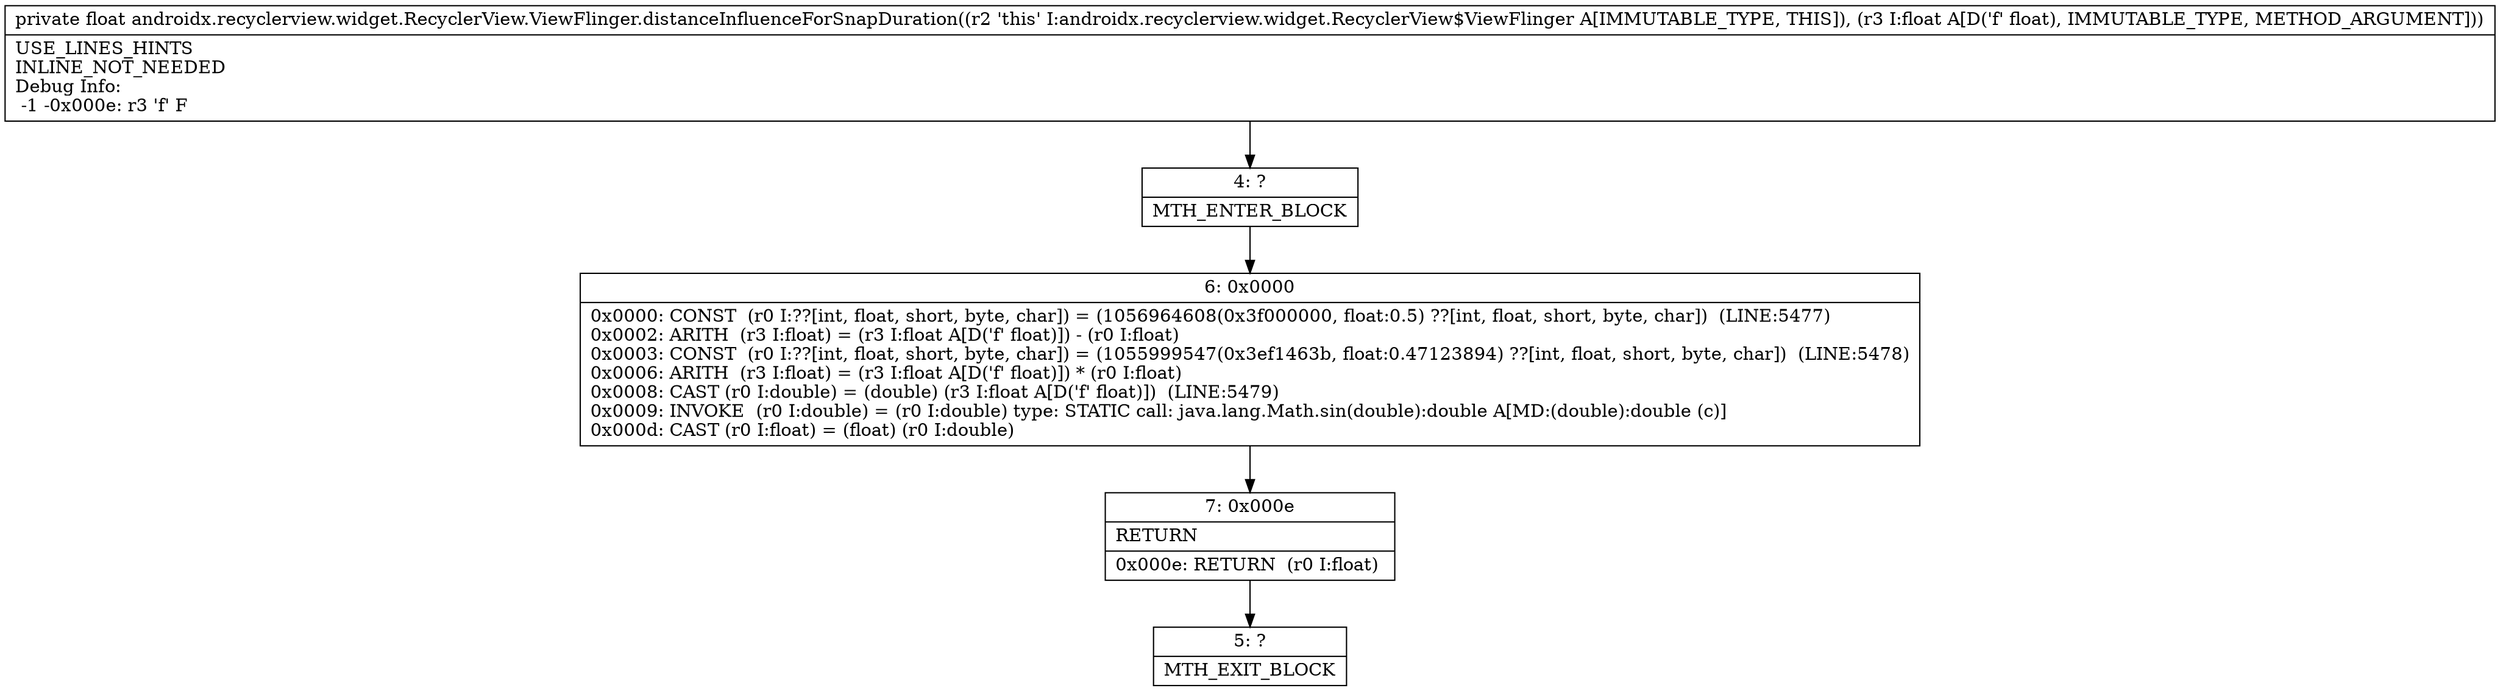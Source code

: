 digraph "CFG forandroidx.recyclerview.widget.RecyclerView.ViewFlinger.distanceInfluenceForSnapDuration(F)F" {
Node_4 [shape=record,label="{4\:\ ?|MTH_ENTER_BLOCK\l}"];
Node_6 [shape=record,label="{6\:\ 0x0000|0x0000: CONST  (r0 I:??[int, float, short, byte, char]) = (1056964608(0x3f000000, float:0.5) ??[int, float, short, byte, char])  (LINE:5477)\l0x0002: ARITH  (r3 I:float) = (r3 I:float A[D('f' float)]) \- (r0 I:float) \l0x0003: CONST  (r0 I:??[int, float, short, byte, char]) = (1055999547(0x3ef1463b, float:0.47123894) ??[int, float, short, byte, char])  (LINE:5478)\l0x0006: ARITH  (r3 I:float) = (r3 I:float A[D('f' float)]) * (r0 I:float) \l0x0008: CAST (r0 I:double) = (double) (r3 I:float A[D('f' float)])  (LINE:5479)\l0x0009: INVOKE  (r0 I:double) = (r0 I:double) type: STATIC call: java.lang.Math.sin(double):double A[MD:(double):double (c)]\l0x000d: CAST (r0 I:float) = (float) (r0 I:double) \l}"];
Node_7 [shape=record,label="{7\:\ 0x000e|RETURN\l|0x000e: RETURN  (r0 I:float) \l}"];
Node_5 [shape=record,label="{5\:\ ?|MTH_EXIT_BLOCK\l}"];
MethodNode[shape=record,label="{private float androidx.recyclerview.widget.RecyclerView.ViewFlinger.distanceInfluenceForSnapDuration((r2 'this' I:androidx.recyclerview.widget.RecyclerView$ViewFlinger A[IMMUTABLE_TYPE, THIS]), (r3 I:float A[D('f' float), IMMUTABLE_TYPE, METHOD_ARGUMENT]))  | USE_LINES_HINTS\lINLINE_NOT_NEEDED\lDebug Info:\l  \-1 \-0x000e: r3 'f' F\l}"];
MethodNode -> Node_4;Node_4 -> Node_6;
Node_6 -> Node_7;
Node_7 -> Node_5;
}

